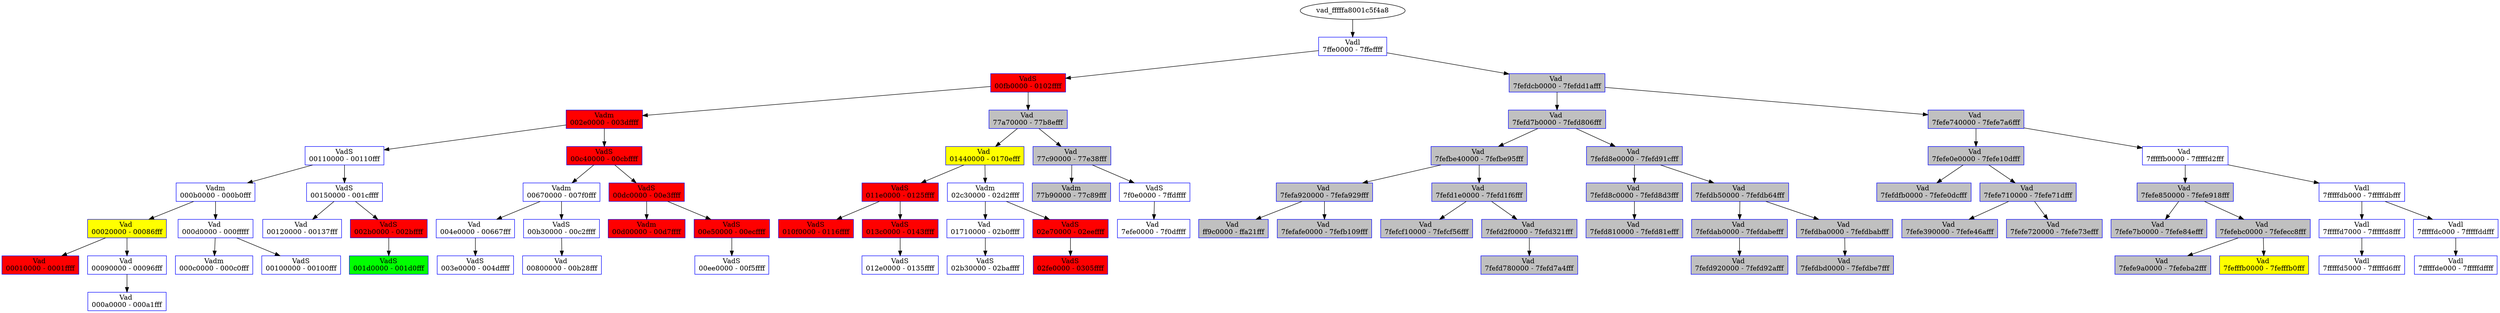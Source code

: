 /* Pid:    416 */
digraph processtree {
graph [rankdir = "TB"];
vad_fffffa8001c5f4a8 -> vad_fffffa8001c596c0
vad_fffffa8001c596c0 [label = "{ Vadl\n7ffe0000 - 7ffeffff }"shape = "record" color = "blue" style = "filled" fillcolor = "white"];
vad_fffffa8001c596c0 -> vad_fffffa8001c638e0
vad_fffffa8001c638e0 [label = "{ VadS\n00fb0000 - 0102ffff }"shape = "record" color = "blue" style = "filled" fillcolor = "red"];
vad_fffffa8001c638e0 -> vad_fffffa8001f227f0
vad_fffffa8001f227f0 [label = "{ Vadm\n002e0000 - 003dffff }"shape = "record" color = "blue" style = "filled" fillcolor = "red"];
vad_fffffa8001f227f0 -> vad_fffffa8001f0a340
vad_fffffa8001f0a340 [label = "{ VadS\n00110000 - 00110fff }"shape = "record" color = "blue" style = "filled" fillcolor = "white"];
vad_fffffa8001f0a340 -> vad_fffffa8001c63530
vad_fffffa8001c63530 [label = "{ Vadm\n000b0000 - 000b0fff }"shape = "record" color = "blue" style = "filled" fillcolor = "white"];
vad_fffffa8001c63530 -> vad_fffffa8001c62f80
vad_fffffa8001c62f80 [label = "{ Vad \n00020000 - 00086fff }"shape = "record" color = "blue" style = "filled" fillcolor = "yellow"];
vad_fffffa8001c62f80 -> vad_fffffa8000ca6e20
vad_fffffa8000ca6e20 [label = "{ Vad \n00010000 - 0001ffff }"shape = "record" color = "blue" style = "filled" fillcolor = "red"];
vad_fffffa8001c62f80 -> vad_fffffa800139eac0
vad_fffffa800139eac0 [label = "{ Vad \n00090000 - 00096fff }"shape = "record" color = "blue" style = "filled" fillcolor = "white"];
vad_fffffa800139eac0 -> vad_fffffa8001c82b20
vad_fffffa8001c82b20 [label = "{ Vad \n000a0000 - 000a1fff }"shape = "record" color = "blue" style = "filled" fillcolor = "white"];
vad_fffffa8001c63530 -> vad_fffffa8001c86670
vad_fffffa8001c86670 [label = "{ Vad \n000d0000 - 000fffff }"shape = "record" color = "blue" style = "filled" fillcolor = "white"];
vad_fffffa8001c86670 -> vad_fffffa8001c633f0
vad_fffffa8001c633f0 [label = "{ Vadm\n000c0000 - 000c0fff }"shape = "record" color = "blue" style = "filled" fillcolor = "white"];
vad_fffffa8001c86670 -> vad_fffffa8001f18170
vad_fffffa8001f18170 [label = "{ VadS\n00100000 - 00100fff }"shape = "record" color = "blue" style = "filled" fillcolor = "white"];
vad_fffffa8001f0a340 -> vad_fffffa8001c5aa60
vad_fffffa8001c5aa60 [label = "{ VadS\n00150000 - 001cffff }"shape = "record" color = "blue" style = "filled" fillcolor = "white"];
vad_fffffa8001c5aa60 -> vad_fffffa8001f1bb10
vad_fffffa8001f1bb10 [label = "{ Vad \n00120000 - 00137fff }"shape = "record" color = "blue" style = "filled" fillcolor = "white"];
vad_fffffa8001c5aa60 -> vad_fffffa8001c48530
vad_fffffa8001c48530 [label = "{ VadS\n002b0000 - 002bffff }"shape = "record" color = "blue" style = "filled" fillcolor = "red"];
vad_fffffa8001c48530 -> vad_fffffa800206ed70
vad_fffffa800206ed70 [label = "{ VadS\n001d0000 - 001d0fff }"shape = "record" color = "blue" style = "filled" fillcolor = "green"];
vad_fffffa8001f227f0 -> vad_fffffa8001c5a6f0
vad_fffffa8001c5a6f0 [label = "{ VadS\n00c40000 - 00cbffff }"shape = "record" color = "blue" style = "filled" fillcolor = "red"];
vad_fffffa8001c5a6f0 -> vad_fffffa8001c63800
vad_fffffa8001c63800 [label = "{ Vadm\n00670000 - 007f0fff }"shape = "record" color = "blue" style = "filled" fillcolor = "white"];
vad_fffffa8001c63800 -> vad_fffffa8001c5e140
vad_fffffa8001c5e140 [label = "{ Vad \n004e0000 - 00667fff }"shape = "record" color = "blue" style = "filled" fillcolor = "white"];
vad_fffffa8001c5e140 -> vad_fffffa8000cfdf00
vad_fffffa8000cfdf00 [label = "{ VadS\n003e0000 - 004dffff }"shape = "record" color = "blue" style = "filled" fillcolor = "white"];
vad_fffffa8001c63800 -> vad_fffffa8001de3b30
vad_fffffa8001de3b30 [label = "{ VadS\n00b30000 - 00c2ffff }"shape = "record" color = "blue" style = "filled" fillcolor = "white"];
vad_fffffa8001de3b30 -> vad_fffffa8001c86190
vad_fffffa8001c86190 [label = "{ Vad \n00800000 - 00b28fff }"shape = "record" color = "blue" style = "filled" fillcolor = "white"];
vad_fffffa8001c5a6f0 -> vad_fffffa8001c62750
vad_fffffa8001c62750 [label = "{ VadS\n00dc0000 - 00e3ffff }"shape = "record" color = "blue" style = "filled" fillcolor = "red"];
vad_fffffa8001c62750 -> vad_fffffa8001f222c0
vad_fffffa8001f222c0 [label = "{ Vadm\n00d00000 - 00d7ffff }"shape = "record" color = "blue" style = "filled" fillcolor = "red"];
vad_fffffa8001c62750 -> vad_fffffa8000ca5b10
vad_fffffa8000ca5b10 [label = "{ VadS\n00e50000 - 00ecffff }"shape = "record" color = "blue" style = "filled" fillcolor = "red"];
vad_fffffa8000ca5b10 -> vad_fffffa8000d3a510
vad_fffffa8000d3a510 [label = "{ VadS\n00ee0000 - 00f5ffff }"shape = "record" color = "blue" style = "filled" fillcolor = "white"];
vad_fffffa8001c638e0 -> vad_fffffa8001c58d20
vad_fffffa8001c58d20 [label = "{ Vad \n77a70000 - 77b8efff }"shape = "record" color = "blue" style = "filled" fillcolor = "gray"];
vad_fffffa8001c58d20 -> vad_fffffa8001e5add0
vad_fffffa8001e5add0 [label = "{ Vad \n01440000 - 0170efff }"shape = "record" color = "blue" style = "filled" fillcolor = "yellow"];
vad_fffffa8001e5add0 -> vad_fffffa8001555820
vad_fffffa8001555820 [label = "{ VadS\n011e0000 - 0125ffff }"shape = "record" color = "blue" style = "filled" fillcolor = "red"];
vad_fffffa8001555820 -> vad_fffffa8001c80b50
vad_fffffa8001c80b50 [label = "{ VadS\n010f0000 - 0116ffff }"shape = "record" color = "blue" style = "filled" fillcolor = "red"];
vad_fffffa8001555820 -> vad_fffffa8001c63260
vad_fffffa8001c63260 [label = "{ VadS\n013c0000 - 0143ffff }"shape = "record" color = "blue" style = "filled" fillcolor = "red"];
vad_fffffa8001c63260 -> vad_fffffa8001d67120
vad_fffffa8001d67120 [label = "{ VadS\n012e0000 - 0135ffff }"shape = "record" color = "blue" style = "filled" fillcolor = "white"];
vad_fffffa8001e5add0 -> vad_fffffa8001f208b0
vad_fffffa8001f208b0 [label = "{ Vadm\n02c30000 - 02d2ffff }"shape = "record" color = "blue" style = "filled" fillcolor = "white"];
vad_fffffa8001f208b0 -> vad_fffffa8001f22230
vad_fffffa8001f22230 [label = "{ Vad \n01710000 - 02b0ffff }"shape = "record" color = "blue" style = "filled" fillcolor = "white"];
vad_fffffa8001f22230 -> vad_fffffa80021e3390
vad_fffffa80021e3390 [label = "{ VadS\n02b30000 - 02baffff }"shape = "record" color = "blue" style = "filled" fillcolor = "white"];
vad_fffffa8001f208b0 -> vad_fffffa8001591d60
vad_fffffa8001591d60 [label = "{ VadS\n02e70000 - 02eeffff }"shape = "record" color = "blue" style = "filled" fillcolor = "red"];
vad_fffffa8001591d60 -> vad_fffffa8001ee1dd0
vad_fffffa8001ee1dd0 [label = "{ VadS\n02fe0000 - 0305ffff }"shape = "record" color = "blue" style = "filled" fillcolor = "red"];
vad_fffffa8001c58d20 -> vad_fffffa8001c56c30
vad_fffffa8001c56c30 [label = "{ Vad \n77c90000 - 77e38fff }"shape = "record" color = "blue" style = "filled" fillcolor = "gray"];
vad_fffffa8001c56c30 -> vad_fffffa8001c63490
vad_fffffa8001c63490 [label = "{ Vadm\n77b90000 - 77c89fff }"shape = "record" color = "blue" style = "filled" fillcolor = "gray"];
vad_fffffa8001c56c30 -> vad_fffffa8001c5a880
vad_fffffa8001c5a880 [label = "{ VadS\n7f0e0000 - 7ffdffff }"shape = "record" color = "blue" style = "filled" fillcolor = "white"];
vad_fffffa8001c5a880 -> vad_fffffa8000ca5680
vad_fffffa8000ca5680 [label = "{ Vad \n7efe0000 - 7f0dffff }"shape = "record" color = "blue" style = "filled" fillcolor = "white"];
vad_fffffa8001c596c0 -> vad_fffffa8000ca6f80
vad_fffffa8000ca6f80 [label = "{ Vad \n7fefdcb0000 - 7fefdd1afff }"shape = "record" color = "blue" style = "filled" fillcolor = "gray"];
vad_fffffa8000ca6f80 -> vad_fffffa8001d64440
vad_fffffa8001d64440 [label = "{ Vad \n7fefd7b0000 - 7fefd806fff }"shape = "record" color = "blue" style = "filled" fillcolor = "gray"];
vad_fffffa8001d64440 -> vad_fffffa8001ef4b30
vad_fffffa8001ef4b30 [label = "{ Vad \n7fefbe40000 - 7fefbe95fff }"shape = "record" color = "blue" style = "filled" fillcolor = "gray"];
vad_fffffa8001ef4b30 -> vad_fffffa8001ef4750
vad_fffffa8001ef4750 [label = "{ Vad \n7fefa920000 - 7fefa929fff }"shape = "record" color = "blue" style = "filled" fillcolor = "gray"];
vad_fffffa8001ef4750 -> vad_fffffa8001c59240
vad_fffffa8001c59240 [label = "{ Vad \nff9c0000 - ffa21fff }"shape = "record" color = "blue" style = "filled" fillcolor = "gray"];
vad_fffffa8001ef4750 -> vad_fffffa8001ec1190
vad_fffffa8001ec1190 [label = "{ Vad \n7fefafe0000 - 7fefb109fff }"shape = "record" color = "blue" style = "filled" fillcolor = "gray"];
vad_fffffa8001ef4b30 -> vad_fffffa8001f03010
vad_fffffa8001f03010 [label = "{ Vad \n7fefd1e0000 - 7fefd1f6fff }"shape = "record" color = "blue" style = "filled" fillcolor = "gray"];
vad_fffffa8001f03010 -> vad_fffffa8001f04ce0
vad_fffffa8001f04ce0 [label = "{ Vad \n7fefcf10000 - 7fefcf56fff }"shape = "record" color = "blue" style = "filled" fillcolor = "gray"];
vad_fffffa8001f03010 -> vad_fffffa8001f2c370
vad_fffffa8001f2c370 [label = "{ Vad \n7fefd2f0000 - 7fefd321fff }"shape = "record" color = "blue" style = "filled" fillcolor = "gray"];
vad_fffffa8001f2c370 -> vad_fffffa80020aa010
vad_fffffa80020aa010 [label = "{ Vad \n7fefd780000 - 7fefd7a4fff }"shape = "record" color = "blue" style = "filled" fillcolor = "gray"];
vad_fffffa8001d64440 -> vad_fffffa800154b8e0
vad_fffffa800154b8e0 [label = "{ Vad \n7fefd8e0000 - 7fefd91cfff }"shape = "record" color = "blue" style = "filled" fillcolor = "gray"];
vad_fffffa800154b8e0 -> vad_fffffa8001c657c0
vad_fffffa8001c657c0 [label = "{ Vad \n7fefd8c0000 - 7fefd8d3fff }"shape = "record" color = "blue" style = "filled" fillcolor = "gray"];
vad_fffffa8001c657c0 -> vad_fffffa8001e62720
vad_fffffa8001e62720 [label = "{ Vad \n7fefd810000 - 7fefd81efff }"shape = "record" color = "blue" style = "filled" fillcolor = "gray"];
vad_fffffa800154b8e0 -> vad_fffffa8001f22760
vad_fffffa8001f22760 [label = "{ Vad \n7fefdb50000 - 7fefdb64fff }"shape = "record" color = "blue" style = "filled" fillcolor = "gray"];
vad_fffffa8001f22760 -> vad_fffffa8001c64a10
vad_fffffa8001c64a10 [label = "{ Vad \n7fefdab0000 - 7fefdabefff }"shape = "record" color = "blue" style = "filled" fillcolor = "gray"];
vad_fffffa8001c64a10 -> vad_fffffa8001edd260
vad_fffffa8001edd260 [label = "{ Vad \n7fefd920000 - 7fefd92afff }"shape = "record" color = "blue" style = "filled" fillcolor = "gray"];
vad_fffffa8001f22760 -> vad_fffffa8001f24770
vad_fffffa8001f24770 [label = "{ Vad \n7fefdba0000 - 7fefdbabfff }"shape = "record" color = "blue" style = "filled" fillcolor = "gray"];
vad_fffffa8001f24770 -> vad_fffffa8001f0ef80
vad_fffffa8001f0ef80 [label = "{ Vad \n7fefdbd0000 - 7fefdbe7fff }"shape = "record" color = "blue" style = "filled" fillcolor = "gray"];
vad_fffffa8000ca6f80 -> vad_fffffa8001555180
vad_fffffa8001555180 [label = "{ Vad \n7fefe740000 - 7fefe7a6fff }"shape = "record" color = "blue" style = "filled" fillcolor = "gray"];
vad_fffffa8001555180 -> vad_fffffa8001c63a80
vad_fffffa8001c63a80 [label = "{ Vad \n7fefe0e0000 - 7fefe10dfff }"shape = "record" color = "blue" style = "filled" fillcolor = "gray"];
vad_fffffa8001c63a80 -> vad_fffffa8001c5e1d0
vad_fffffa8001c5e1d0 [label = "{ Vad \n7fefdfb0000 - 7fefe0dcfff }"shape = "record" color = "blue" style = "filled" fillcolor = "gray"];
vad_fffffa8001c63a80 -> vad_fffffa8000ccc010
vad_fffffa8000ccc010 [label = "{ Vad \n7fefe710000 - 7fefe71dfff }"shape = "record" color = "blue" style = "filled" fillcolor = "gray"];
vad_fffffa8000ccc010 -> vad_fffffa8001c64f80
vad_fffffa8001c64f80 [label = "{ Vad \n7fefe390000 - 7fefe46afff }"shape = "record" color = "blue" style = "filled" fillcolor = "gray"];
vad_fffffa8000ccc010 -> vad_fffffa8001c64da0
vad_fffffa8001c64da0 [label = "{ Vad \n7fefe720000 - 7fefe73efff }"shape = "record" color = "blue" style = "filled" fillcolor = "gray"];
vad_fffffa8001555180 -> vad_fffffa8001c5d440
vad_fffffa8001c5d440 [label = "{ Vad \n7fffffb0000 - 7fffffd2fff }"shape = "record" color = "blue" style = "filled" fillcolor = "white"];
vad_fffffa8001c5d440 -> vad_fffffa8000ce80c0
vad_fffffa8000ce80c0 [label = "{ Vad \n7fefe850000 - 7fefe918fff }"shape = "record" color = "blue" style = "filled" fillcolor = "gray"];
vad_fffffa8000ce80c0 -> vad_fffffa8000ca2270
vad_fffffa8000ca2270 [label = "{ Vad \n7fefe7b0000 - 7fefe84efff }"shape = "record" color = "blue" style = "filled" fillcolor = "gray"];
vad_fffffa8000ce80c0 -> vad_fffffa8001c639f0
vad_fffffa8001c639f0 [label = "{ Vad \n7fefebc0000 - 7fefecc8fff }"shape = "record" color = "blue" style = "filled" fillcolor = "gray"];
vad_fffffa8001c639f0 -> vad_fffffa8001ece300
vad_fffffa8001ece300 [label = "{ Vad \n7fefe9a0000 - 7fefeba2fff }"shape = "record" color = "blue" style = "filled" fillcolor = "gray"];
vad_fffffa8001c639f0 -> vad_fffffa8001c5d310
vad_fffffa8001c5d310 [label = "{ Vad \n7fefffb0000 - 7fefffb0fff }"shape = "record" color = "blue" style = "filled" fillcolor = "yellow"];
vad_fffffa8001c5d440 -> vad_fffffa8001c5d3a0
vad_fffffa8001c5d3a0 [label = "{ Vadl\n7fffffdb000 - 7fffffdbfff }"shape = "record" color = "blue" style = "filled" fillcolor = "white"];
vad_fffffa8001c5d3a0 -> vad_fffffa8001d6a4e0
vad_fffffa8001d6a4e0 [label = "{ Vadl\n7fffffd7000 - 7fffffd8fff }"shape = "record" color = "blue" style = "filled" fillcolor = "white"];
vad_fffffa8001d6a4e0 -> vad_fffffa8001c84bb0
vad_fffffa8001c84bb0 [label = "{ Vadl\n7fffffd5000 - 7fffffd6fff }"shape = "record" color = "blue" style = "filled" fillcolor = "white"];
vad_fffffa8001c5d3a0 -> vad_fffffa800140da70
vad_fffffa800140da70 [label = "{ Vadl\n7fffffdc000 - 7fffffddfff }"shape = "record" color = "blue" style = "filled" fillcolor = "white"];
vad_fffffa800140da70 -> vad_fffffa8001c5d270
vad_fffffa8001c5d270 [label = "{ Vadl\n7fffffde000 - 7fffffdffff }"shape = "record" color = "blue" style = "filled" fillcolor = "white"];
}
